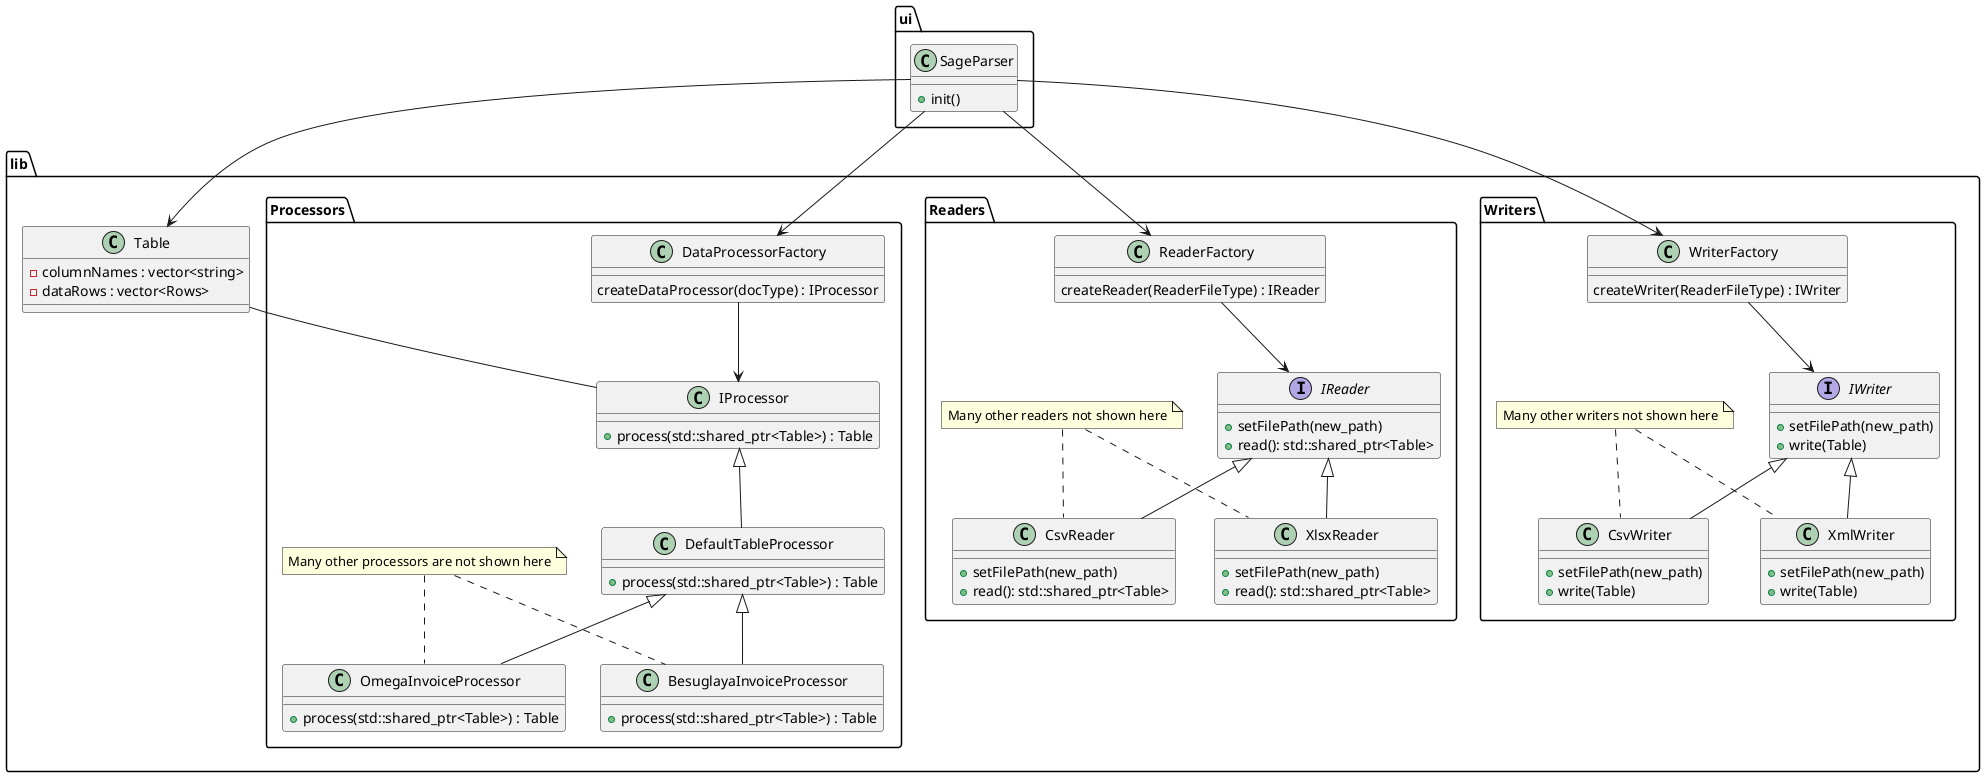@startuml

package ui {
    class SageParser
    {
        +init()
    }
}

package lib {
    class Table {
        -columnNames : vector<string>
        -dataRows : vector<Rows>
    }

    package Processors {
        class DataProcessorFactory
        {
            createDataProcessor(docType) : IProcessor
        }

        class IProcessor {
            +process(std::shared_ptr<Table>) : Table
        }

        class DefaultTableProcessor {
            +process(std::shared_ptr<Table>) : Table
        }

        class OmegaInvoiceProcessor {
            +process(std::shared_ptr<Table>) : Table
        }

        class BesuglayaInvoiceProcessor {
            +process(std::shared_ptr<Table>) : Table
        }

        note "Many other processors are not shown here" as N1
        N1 .. BesuglayaInvoiceProcessor
        N1 .. OmegaInvoiceProcessor

        DefaultTableProcessor -up-|> IProcessor
        BesuglayaInvoiceProcessor -up-|> DefaultTableProcessor
        OmegaInvoiceProcessor -up-|> DefaultTableProcessor
    }

    package Writers {

        class WriterFactory {
            createWriter(ReaderFileType) : IWriter
        } 

        interface IWriter {
            +setFilePath(new_path)
            +write(Table)
        }

        class CsvWriter {
            +setFilePath(new_path)
            +write(Table)
        }

        class XmlWriter {
            +setFilePath(new_path)
            +write(Table)
        }

        note "Many other writers not shown here" as N2
        N2 .. CsvWriter
        N2 .. XmlWriter

        CsvWriter -up-|> IWriter
        XmlWriter -up-|> IWriter
    }

    package Readers {
        class ReaderFactory {
            createReader(ReaderFileType) : IReader
        } 

        interface IReader {
            +setFilePath(new_path)
            +read(): std::shared_ptr<Table>
        }

        class CsvReader {
            +setFilePath(new_path)
            +read(): std::shared_ptr<Table>
        }

        class XlsxReader {
            +setFilePath(new_path)
            +read(): std::shared_ptr<Table>
        }

        note "Many other readers not shown here" as N3
        N3 .. CsvReader
        N3 .. XlsxReader

        CsvReader -up-|> IReader
        XlsxReader -up-|> IReader
    }

    Table -- IProcessor
}


ReaderFactory --> IReader
WriterFactory --> IWriter
DataProcessorFactory --> IProcessor

SageParser --> DataProcessorFactory
SageParser --> WriterFactory
SageParser --> ReaderFactory
SageParser --> Table

@enduml
